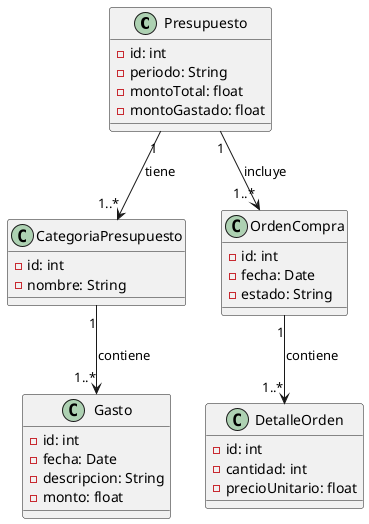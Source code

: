 @startuml

class Presupuesto {
    - id: int
    - periodo: String
    - montoTotal: float
    - montoGastado: float
}

class CategoriaPresupuesto {
    - id: int
    - nombre: String
}

class Gasto {
    - id: int
    - fecha: Date
    - descripcion: String
    - monto: float
}

class OrdenCompra {
    - id: int
    - fecha: Date
    - estado: String
}

class DetalleOrden {
    ' Aquí puedes añadir atributos si lo deseas
    - id: int
    - cantidad: int
    - precioUnitario: float
}

' Relaciones
Presupuesto "1" --> "1..*" CategoriaPresupuesto : tiene
CategoriaPresupuesto "1" --> "1..*" Gasto : contiene
Presupuesto "1" --> "1..*" OrdenCompra : incluye
OrdenCompra "1" --> "1..*" DetalleOrden : contiene

@enduml
